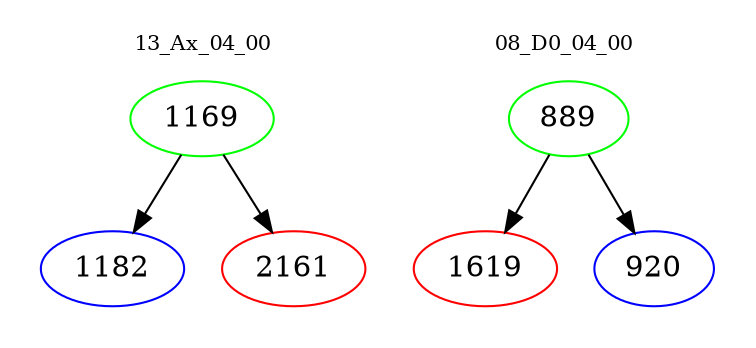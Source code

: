 digraph{
subgraph cluster_0 {
color = white
label = "13_Ax_04_00";
fontsize=10;
T0_1169 [label="1169", color="green"]
T0_1169 -> T0_1182 [color="black"]
T0_1182 [label="1182", color="blue"]
T0_1169 -> T0_2161 [color="black"]
T0_2161 [label="2161", color="red"]
}
subgraph cluster_1 {
color = white
label = "08_D0_04_00";
fontsize=10;
T1_889 [label="889", color="green"]
T1_889 -> T1_1619 [color="black"]
T1_1619 [label="1619", color="red"]
T1_889 -> T1_920 [color="black"]
T1_920 [label="920", color="blue"]
}
}
